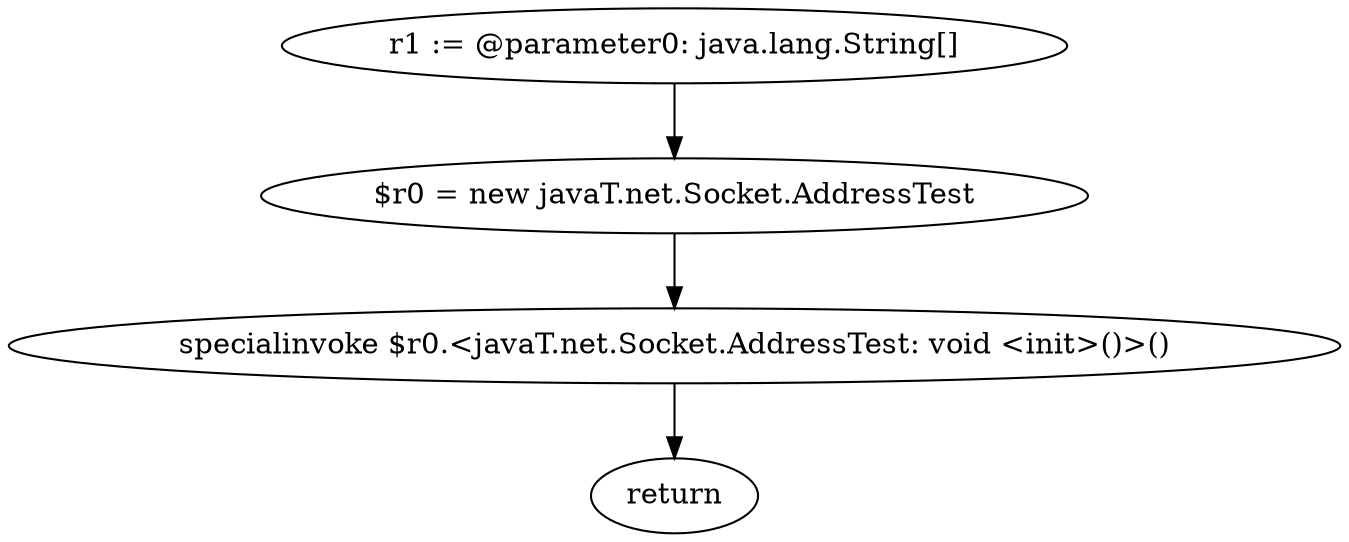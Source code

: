 digraph "unitGraph" {
    "r1 := @parameter0: java.lang.String[]"
    "$r0 = new javaT.net.Socket.AddressTest"
    "specialinvoke $r0.<javaT.net.Socket.AddressTest: void <init>()>()"
    "return"
    "r1 := @parameter0: java.lang.String[]"->"$r0 = new javaT.net.Socket.AddressTest";
    "$r0 = new javaT.net.Socket.AddressTest"->"specialinvoke $r0.<javaT.net.Socket.AddressTest: void <init>()>()";
    "specialinvoke $r0.<javaT.net.Socket.AddressTest: void <init>()>()"->"return";
}

